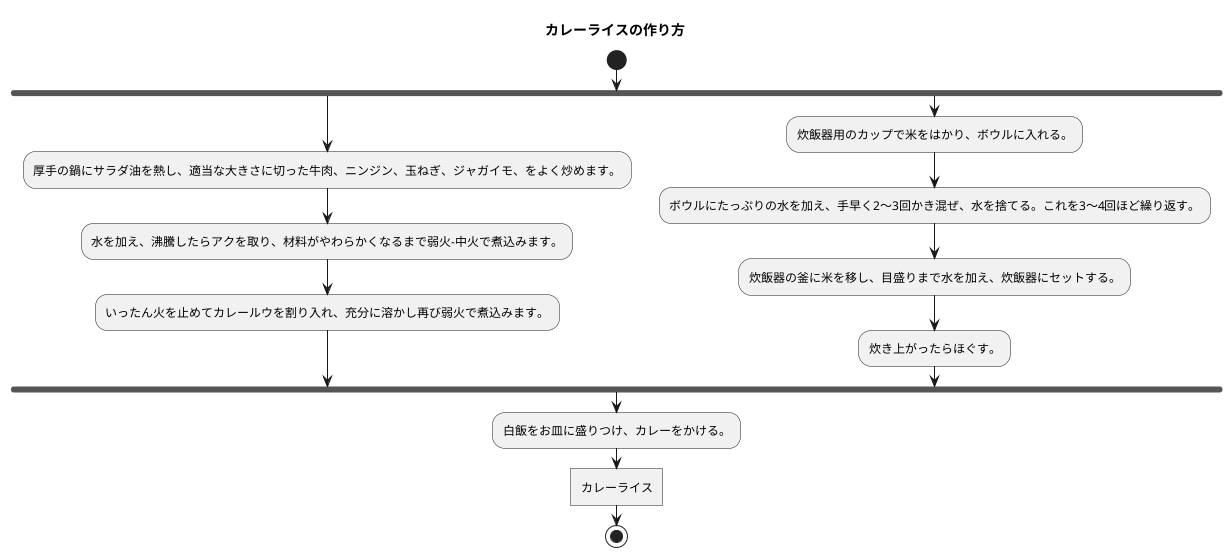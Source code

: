 @startuml カレーライスの作り方
title カレーライスの作り方
start
fork

:厚手の鍋にサラダ油を熱し、適当な大きさに切った牛肉、ニンジン、玉ねぎ、ジャガイモ、をよく炒めます。;
:水を加え、沸騰したらアクを取り、材料がやわらかくなるまで弱火-中火で煮込みます。;
:いったん火を止めてカレールウを割り入れ、充分に溶かし再び弱火で煮込みます。;


fork again
:炊飯器用のカップで米をはかり、ボウルに入れる。;
:ボウルにたっぷりの水を加え、手早く2～3回かき混ぜ、水を捨てる。これを3～4回ほど繰り返す。;
:炊飯器の釜に米を移し、目盛りまで水を加え、炊飯器にセットする。;

:炊き上がったらほぐす。;

end fork
:白飯をお皿に盛りつけ、カレーをかける。;
:カレーライス]
stop

@enduml